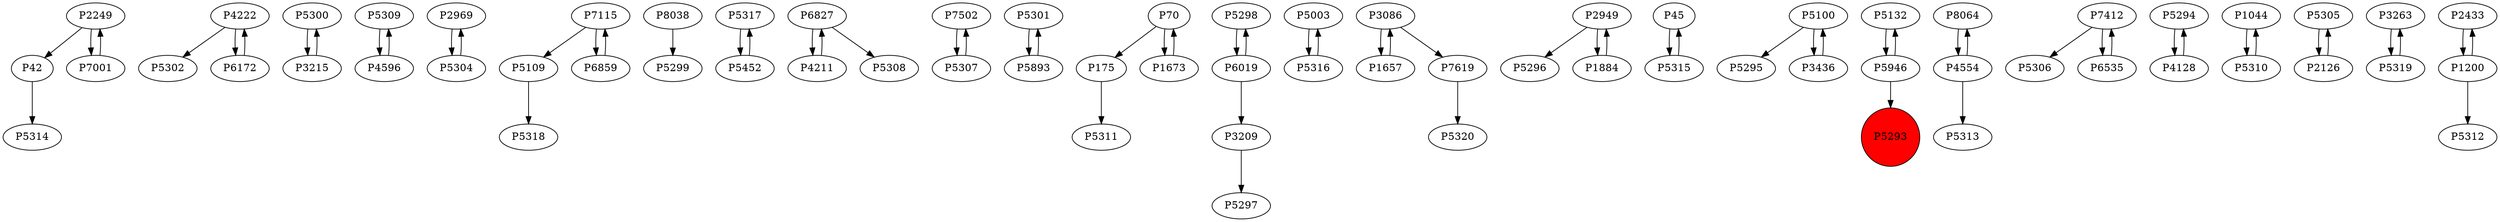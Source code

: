 digraph {
	P2249 -> P42
	P4222 -> P5302
	P5300 -> P3215
	P4222 -> P6172
	P5309 -> P4596
	P2969 -> P5304
	P5109 -> P5318
	P42 -> P5314
	P6172 -> P4222
	P8038 -> P5299
	P5317 -> P5452
	P6827 -> P4211
	P7502 -> P5307
	P5301 -> P5893
	P5893 -> P5301
	P175 -> P5311
	P7115 -> P5109
	P5298 -> P6019
	P6859 -> P7115
	P5003 -> P5316
	P5307 -> P7502
	P3086 -> P1657
	P2949 -> P5296
	P45 -> P5315
	P5100 -> P5295
	P5132 -> P5946
	P8064 -> P4554
	P70 -> P175
	P3215 -> P5300
	P3209 -> P5297
	P2249 -> P7001
	P7412 -> P5306
	P7412 -> P6535
	P3436 -> P5100
	P5316 -> P5003
	P2949 -> P1884
	P5946 -> P5293
	P6019 -> P3209
	P5294 -> P4128
	P1044 -> P5310
	P4128 -> P5294
	P5305 -> P2126
	P5315 -> P45
	P1673 -> P70
	P7619 -> P5320
	P3086 -> P7619
	P2126 -> P5305
	P3263 -> P5319
	P1657 -> P3086
	P2433 -> P1200
	P5452 -> P5317
	P4596 -> P5309
	P4554 -> P5313
	P7001 -> P2249
	P4211 -> P6827
	P5100 -> P3436
	P6827 -> P5308
	P5310 -> P1044
	P6535 -> P7412
	P1884 -> P2949
	P5946 -> P5132
	P1200 -> P2433
	P5319 -> P3263
	P4554 -> P8064
	P70 -> P1673
	P1200 -> P5312
	P7115 -> P6859
	P5304 -> P2969
	P6019 -> P5298
	P5293 [shape=circle]
	P5293 [style=filled]
	P5293 [fillcolor=red]
}